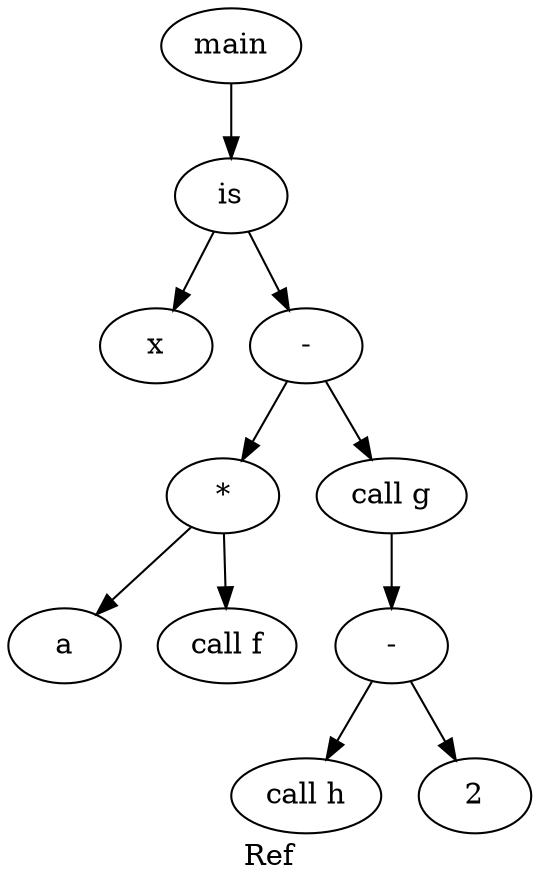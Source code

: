 digraph grafo {
  label="Ref";
  88167088652352 [ label="main" ];
  88167088652352 -> 88167088652832;
  88167088652832 [ label="is" ];
  88167088652832 -> 88167088652784;
  88167088652784 [ label="x" ];
  88167088652832 -> 88167088652736;
  88167088652736 [ label="-" ];
  88167088652736 -> 88167088652496;
  88167088652496 [ label="*" ];
  88167088652496 -> 88167088652400;
  88167088652400 [ label="a" ];
  88167088652496 -> 88167088652448;
  88167088652448 [ label="call f" ];
  88167088652736 -> 88167088652688;
  88167088652688 [ label="call g" ];
  88167088652688 -> 88167088652640;
  88167088652640 [ label="-" ];
  88167088652640 -> 88167088652544;
  88167088652544 [ label="call h" ];
  88167088652640 -> 88167088652592;
  88167088652592 [ label="2" ];
}
